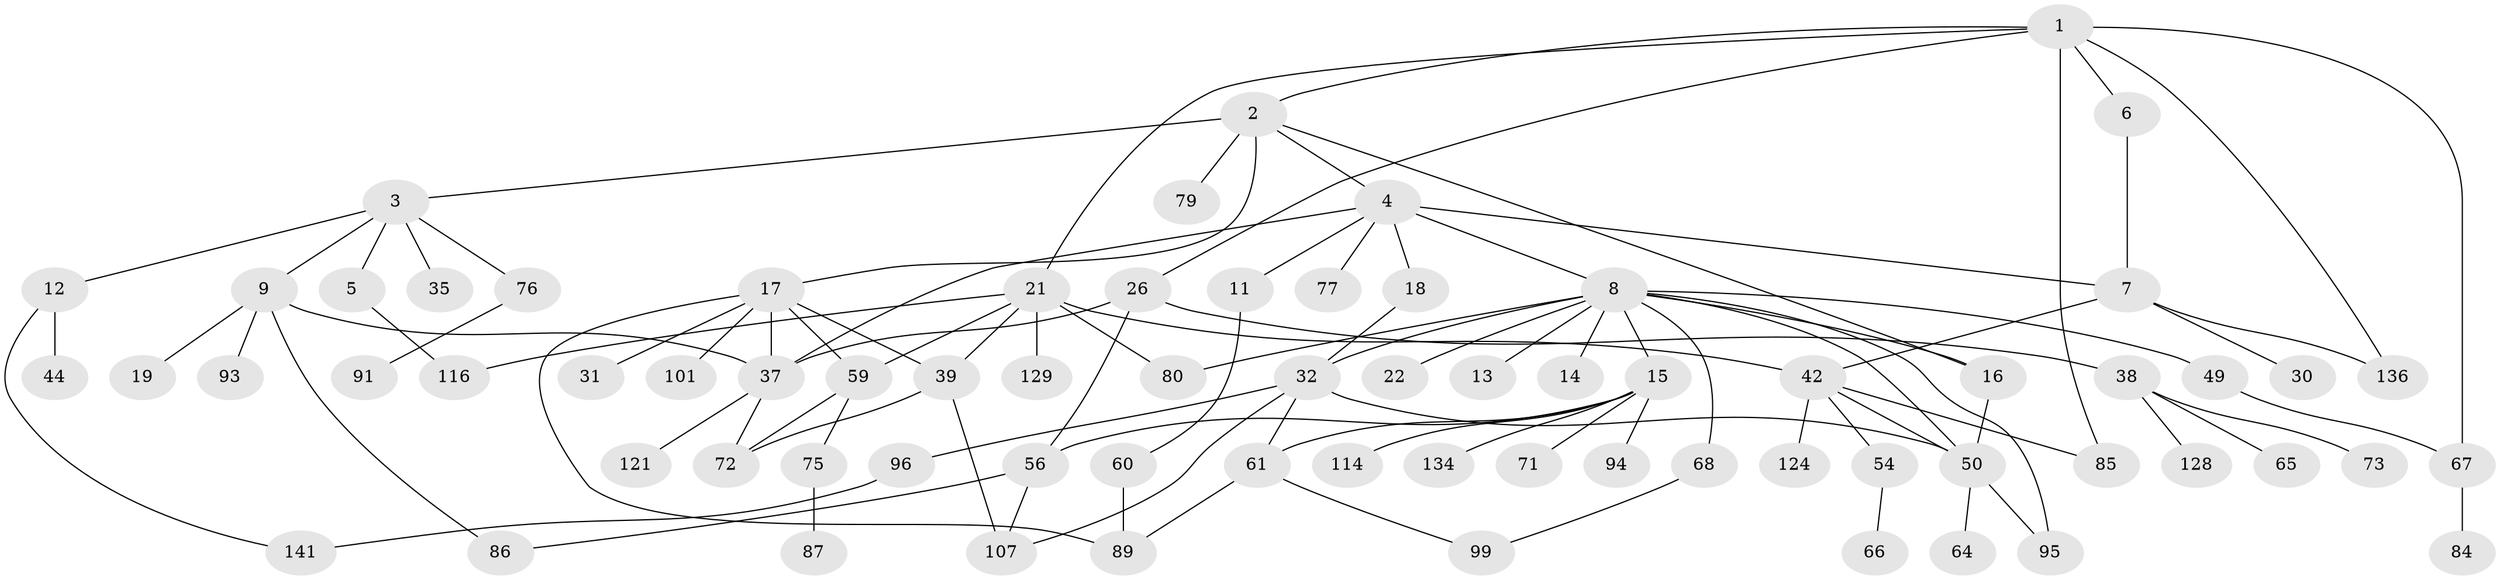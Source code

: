 // original degree distribution, {7: 0.013793103448275862, 6: 0.034482758620689655, 4: 0.09655172413793103, 2: 0.30344827586206896, 5: 0.027586206896551724, 8: 0.013793103448275862, 3: 0.1724137931034483, 1: 0.33793103448275863}
// Generated by graph-tools (version 1.1) at 2025/13/03/09/25 04:13:19]
// undirected, 72 vertices, 100 edges
graph export_dot {
graph [start="1"]
  node [color=gray90,style=filled];
  1;
  2;
  3;
  4 [super="+47+10+70"];
  5 [super="+53+20+41"];
  6;
  7;
  8 [super="+28+88"];
  9 [super="+82"];
  11 [super="+33"];
  12;
  13;
  14;
  15 [super="+43+36"];
  16;
  17 [super="+34+109+24"];
  18 [super="+25"];
  19;
  21 [super="+23+51"];
  22;
  26 [super="+46+55"];
  30 [super="+130"];
  31;
  32 [super="+104+105"];
  35 [super="+74+45"];
  37 [super="+90"];
  38;
  39 [super="+58"];
  42;
  44 [super="+57"];
  49;
  50 [super="+123+133+135+62+92+69"];
  54;
  56 [super="+111"];
  59 [super="+120"];
  60;
  61 [super="+81"];
  64;
  65;
  66;
  67;
  68;
  71;
  72 [super="+127+106"];
  73;
  75;
  76 [super="+83"];
  77;
  79;
  80 [super="+103+108+122+100"];
  84;
  85;
  86 [super="+98"];
  87;
  89 [super="+145"];
  91;
  93 [super="+97"];
  94;
  95 [super="+138+139"];
  96;
  99 [super="+113"];
  101;
  107 [super="+112"];
  114;
  116 [super="+132"];
  121;
  124;
  128;
  129;
  134;
  136;
  141;
  1 -- 2;
  1 -- 6;
  1 -- 21;
  1 -- 26;
  1 -- 67;
  1 -- 136;
  1 -- 85;
  2 -- 3;
  2 -- 4;
  2 -- 16;
  2 -- 17;
  2 -- 79;
  3 -- 5;
  3 -- 9;
  3 -- 12;
  3 -- 35;
  3 -- 76;
  4 -- 8;
  4 -- 18;
  4 -- 77;
  4 -- 11;
  4 -- 37;
  4 -- 7;
  5 -- 116;
  6 -- 7;
  7 -- 30;
  7 -- 136;
  7 -- 42;
  8 -- 13;
  8 -- 14;
  8 -- 15;
  8 -- 22;
  8 -- 16;
  8 -- 49;
  8 -- 68;
  8 -- 80;
  8 -- 50;
  8 -- 95;
  8 -- 32;
  9 -- 19;
  9 -- 86;
  9 -- 93;
  9 -- 37;
  11 -- 60;
  12 -- 44;
  12 -- 141;
  15 -- 114;
  15 -- 134;
  15 -- 71;
  15 -- 61;
  15 -- 94;
  15 -- 56;
  16 -- 50;
  17 -- 39;
  17 -- 37;
  17 -- 101;
  17 -- 89;
  17 -- 59;
  17 -- 31;
  18 -- 32;
  21 -- 42;
  21 -- 129;
  21 -- 80;
  21 -- 116;
  21 -- 39;
  21 -- 59;
  26 -- 38;
  26 -- 56;
  26 -- 37;
  32 -- 96;
  32 -- 50;
  32 -- 61;
  32 -- 107;
  37 -- 72;
  37 -- 121;
  38 -- 65;
  38 -- 73;
  38 -- 128;
  39 -- 72;
  39 -- 107 [weight=2];
  42 -- 50;
  42 -- 54;
  42 -- 85;
  42 -- 124;
  49 -- 67;
  50 -- 64;
  50 -- 95;
  54 -- 66;
  56 -- 107;
  56 -- 86;
  59 -- 75;
  59 -- 72;
  60 -- 89;
  61 -- 99;
  61 -- 89;
  67 -- 84;
  68 -- 99;
  75 -- 87;
  76 -- 91;
  96 -- 141;
}
